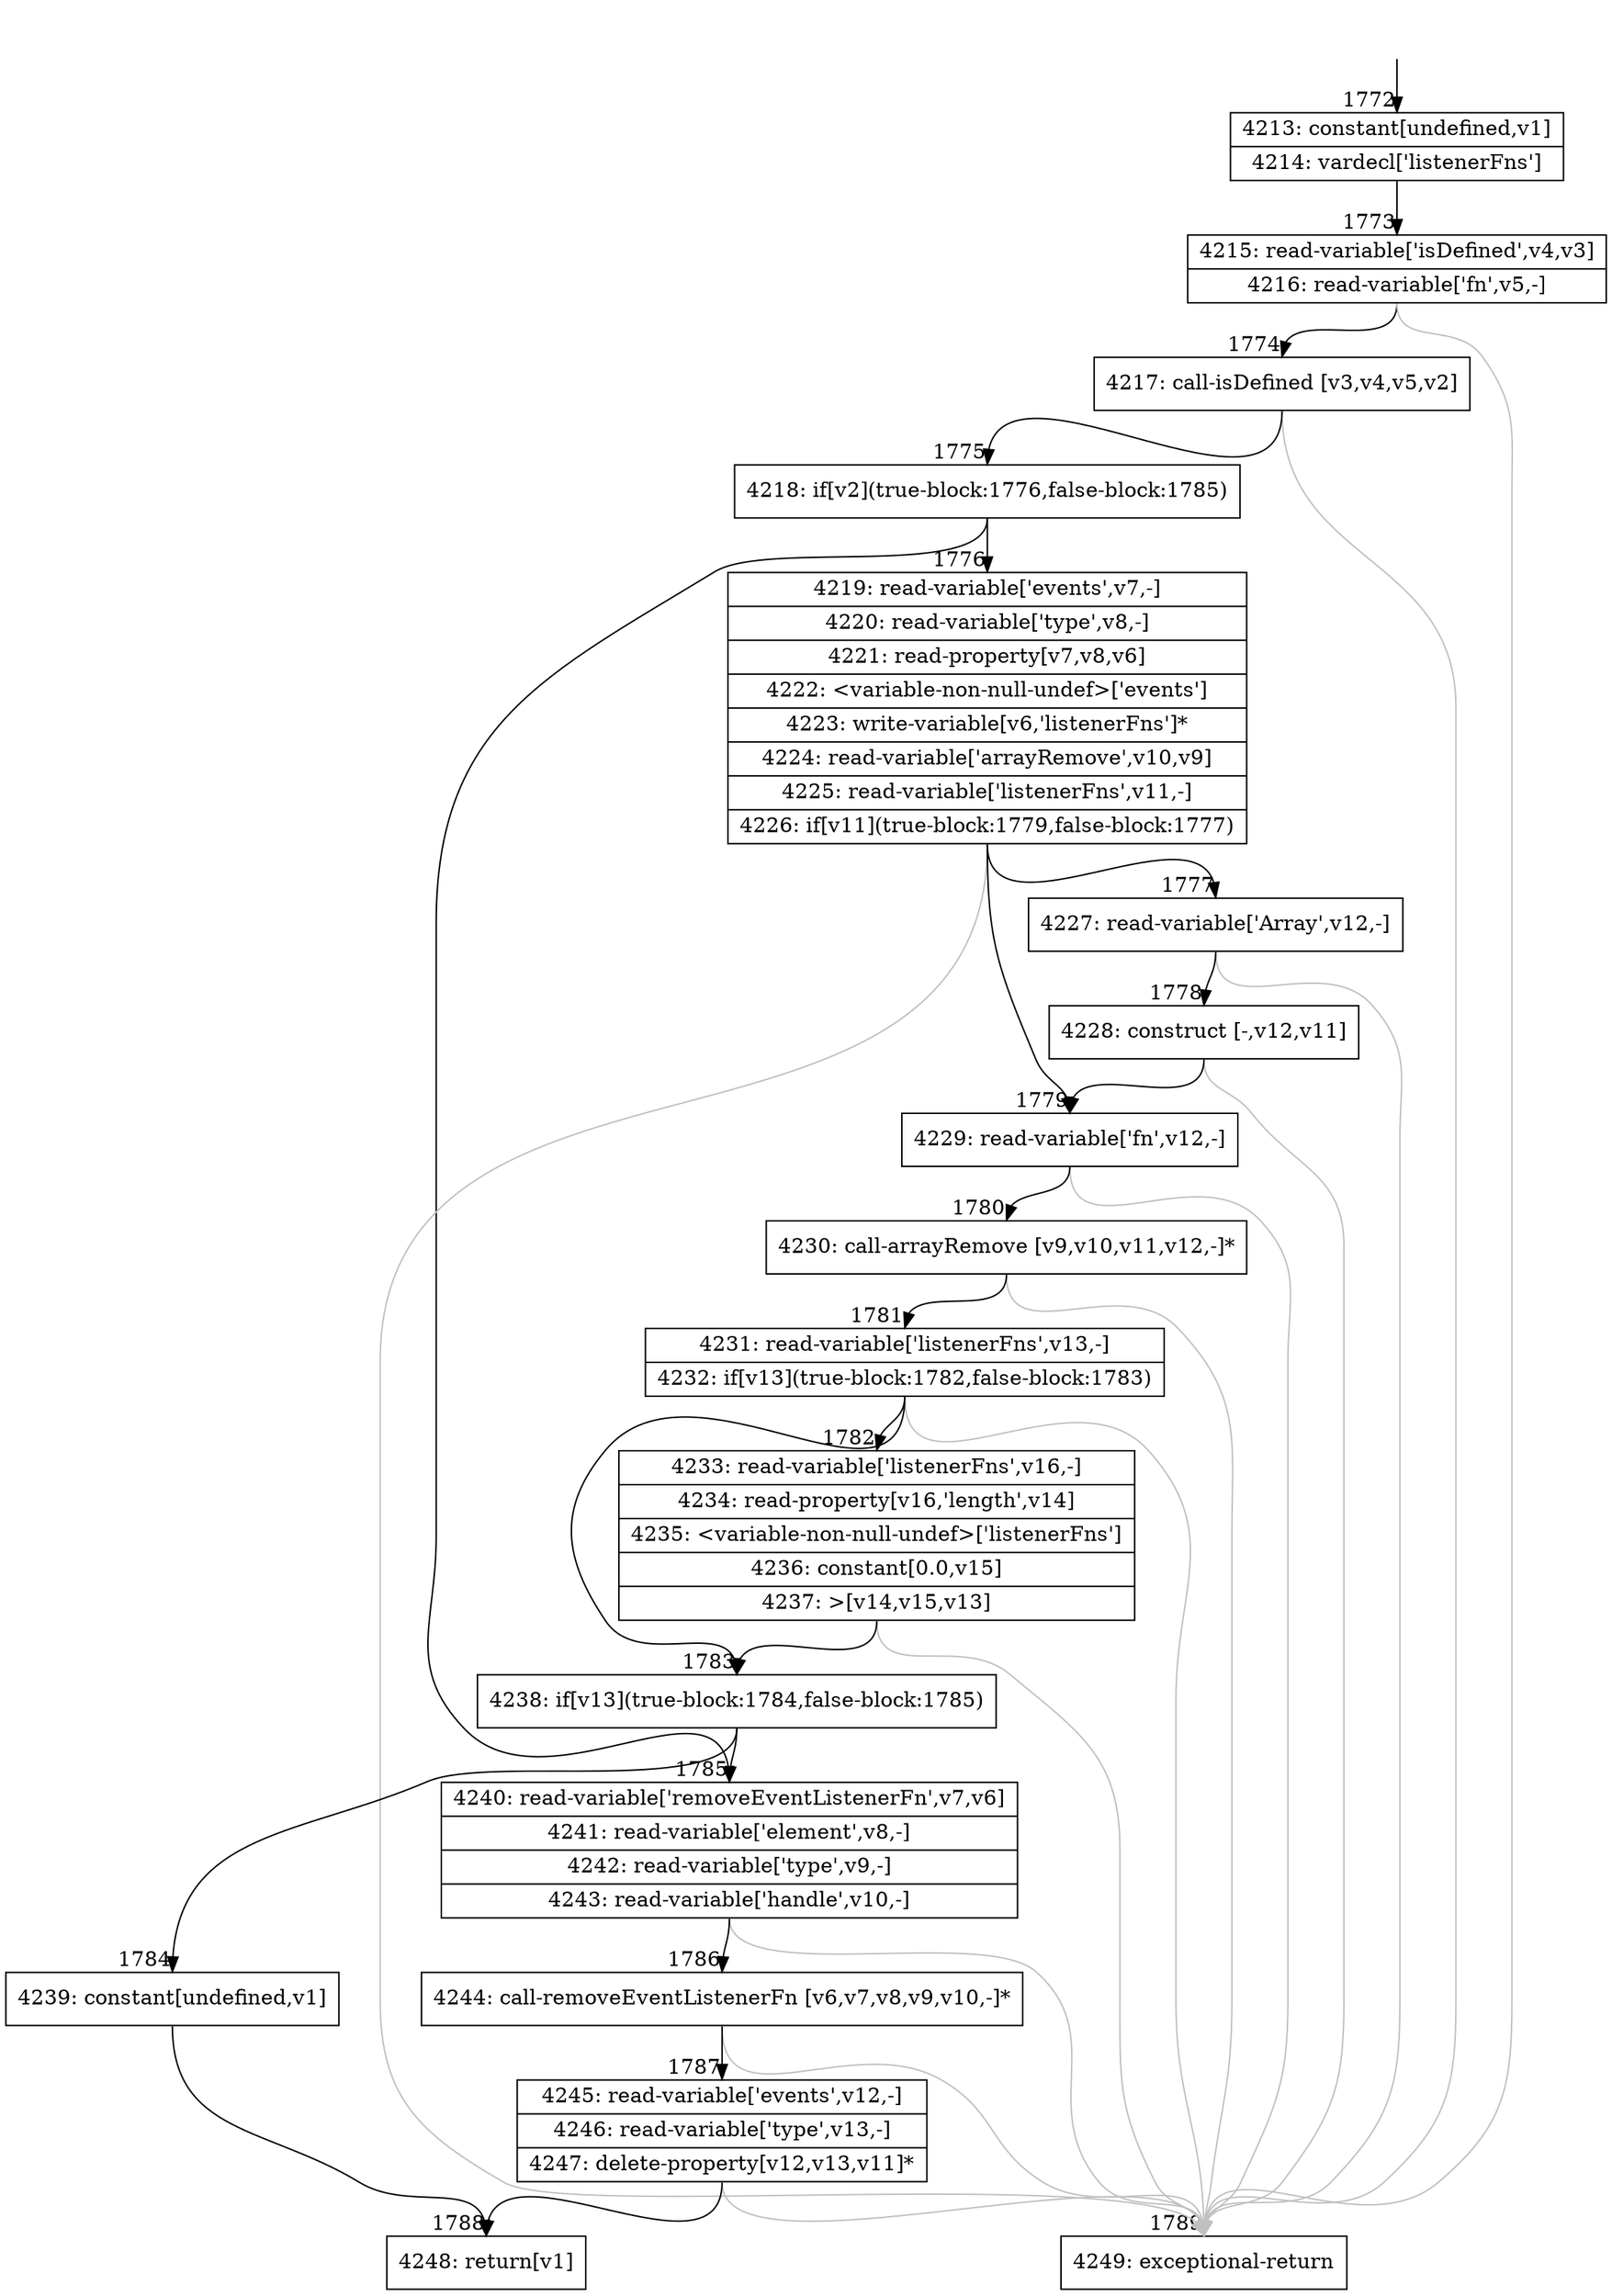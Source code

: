 digraph {
rankdir="TD"
BB_entry135[shape=none,label=""];
BB_entry135 -> BB1772 [tailport=s, headport=n, headlabel="    1772"]
BB1772 [shape=record label="{4213: constant[undefined,v1]|4214: vardecl['listenerFns']}" ] 
BB1772 -> BB1773 [tailport=s, headport=n, headlabel="      1773"]
BB1773 [shape=record label="{4215: read-variable['isDefined',v4,v3]|4216: read-variable['fn',v5,-]}" ] 
BB1773 -> BB1774 [tailport=s, headport=n, headlabel="      1774"]
BB1773 -> BB1789 [tailport=s, headport=n, color=gray, headlabel="      1789"]
BB1774 [shape=record label="{4217: call-isDefined [v3,v4,v5,v2]}" ] 
BB1774 -> BB1775 [tailport=s, headport=n, headlabel="      1775"]
BB1774 -> BB1789 [tailport=s, headport=n, color=gray]
BB1775 [shape=record label="{4218: if[v2](true-block:1776,false-block:1785)}" ] 
BB1775 -> BB1776 [tailport=s, headport=n, headlabel="      1776"]
BB1775 -> BB1785 [tailport=s, headport=n, headlabel="      1785"]
BB1776 [shape=record label="{4219: read-variable['events',v7,-]|4220: read-variable['type',v8,-]|4221: read-property[v7,v8,v6]|4222: \<variable-non-null-undef\>['events']|4223: write-variable[v6,'listenerFns']*|4224: read-variable['arrayRemove',v10,v9]|4225: read-variable['listenerFns',v11,-]|4226: if[v11](true-block:1779,false-block:1777)}" ] 
BB1776 -> BB1779 [tailport=s, headport=n, headlabel="      1779"]
BB1776 -> BB1777 [tailport=s, headport=n, headlabel="      1777"]
BB1776 -> BB1789 [tailport=s, headport=n, color=gray]
BB1777 [shape=record label="{4227: read-variable['Array',v12,-]}" ] 
BB1777 -> BB1778 [tailport=s, headport=n, headlabel="      1778"]
BB1777 -> BB1789 [tailport=s, headport=n, color=gray]
BB1778 [shape=record label="{4228: construct [-,v12,v11]}" ] 
BB1778 -> BB1779 [tailport=s, headport=n]
BB1778 -> BB1789 [tailport=s, headport=n, color=gray]
BB1779 [shape=record label="{4229: read-variable['fn',v12,-]}" ] 
BB1779 -> BB1780 [tailport=s, headport=n, headlabel="      1780"]
BB1779 -> BB1789 [tailport=s, headport=n, color=gray]
BB1780 [shape=record label="{4230: call-arrayRemove [v9,v10,v11,v12,-]*}" ] 
BB1780 -> BB1781 [tailport=s, headport=n, headlabel="      1781"]
BB1780 -> BB1789 [tailport=s, headport=n, color=gray]
BB1781 [shape=record label="{4231: read-variable['listenerFns',v13,-]|4232: if[v13](true-block:1782,false-block:1783)}" ] 
BB1781 -> BB1783 [tailport=s, headport=n, headlabel="      1783"]
BB1781 -> BB1782 [tailport=s, headport=n, headlabel="      1782"]
BB1781 -> BB1789 [tailport=s, headport=n, color=gray]
BB1782 [shape=record label="{4233: read-variable['listenerFns',v16,-]|4234: read-property[v16,'length',v14]|4235: \<variable-non-null-undef\>['listenerFns']|4236: constant[0.0,v15]|4237: \>[v14,v15,v13]}" ] 
BB1782 -> BB1783 [tailport=s, headport=n]
BB1782 -> BB1789 [tailport=s, headport=n, color=gray]
BB1783 [shape=record label="{4238: if[v13](true-block:1784,false-block:1785)}" ] 
BB1783 -> BB1784 [tailport=s, headport=n, headlabel="      1784"]
BB1783 -> BB1785 [tailport=s, headport=n]
BB1784 [shape=record label="{4239: constant[undefined,v1]}" ] 
BB1784 -> BB1788 [tailport=s, headport=n, headlabel="      1788"]
BB1785 [shape=record label="{4240: read-variable['removeEventListenerFn',v7,v6]|4241: read-variable['element',v8,-]|4242: read-variable['type',v9,-]|4243: read-variable['handle',v10,-]}" ] 
BB1785 -> BB1786 [tailport=s, headport=n, headlabel="      1786"]
BB1785 -> BB1789 [tailport=s, headport=n, color=gray]
BB1786 [shape=record label="{4244: call-removeEventListenerFn [v6,v7,v8,v9,v10,-]*}" ] 
BB1786 -> BB1787 [tailport=s, headport=n, headlabel="      1787"]
BB1786 -> BB1789 [tailport=s, headport=n, color=gray]
BB1787 [shape=record label="{4245: read-variable['events',v12,-]|4246: read-variable['type',v13,-]|4247: delete-property[v12,v13,v11]*}" ] 
BB1787 -> BB1788 [tailport=s, headport=n]
BB1787 -> BB1789 [tailport=s, headport=n, color=gray]
BB1788 [shape=record label="{4248: return[v1]}" ] 
BB1789 [shape=record label="{4249: exceptional-return}" ] 
//#$~ 2810
}
